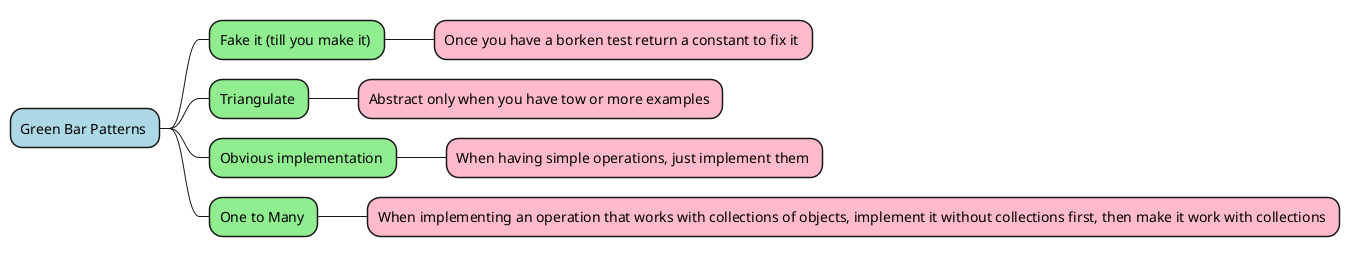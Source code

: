 @startmindmap Red Bar Patterns
<style>
mindmapDiagram {
    .green {
        BackgroundColor lightgreen
    }
    .rose {
        BackgroundColor #FFBBCC
    }
    .blue {
        BackgroundColor lightblue
    }
}
</style>
*  Green Bar Patterns <<blue>>
** Fake it (till you make it) <<green>>
*** Once you have a borken test return a constant to fix it <<rose>>
** Triangulate <<green>>
*** Abstract only when you have tow or more examples <<rose>>
** Obvious implementation <<green>>
*** When having simple operations, just implement them <<rose>>
** One to Many <<green>>
*** When implementing an operation that works with collections of objects, implement it without collections first, then make it work with collections <<rose>>

@endmindmap